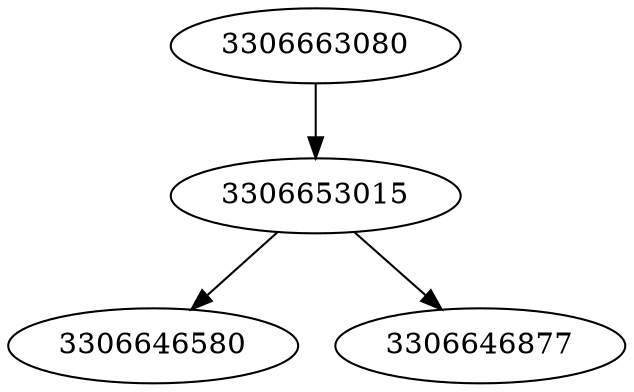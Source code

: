 strict digraph  {
3306663080;
3306646580;
3306646877;
3306653015;
3306663080 -> 3306653015;
3306653015 -> 3306646580;
3306653015 -> 3306646877;
}
